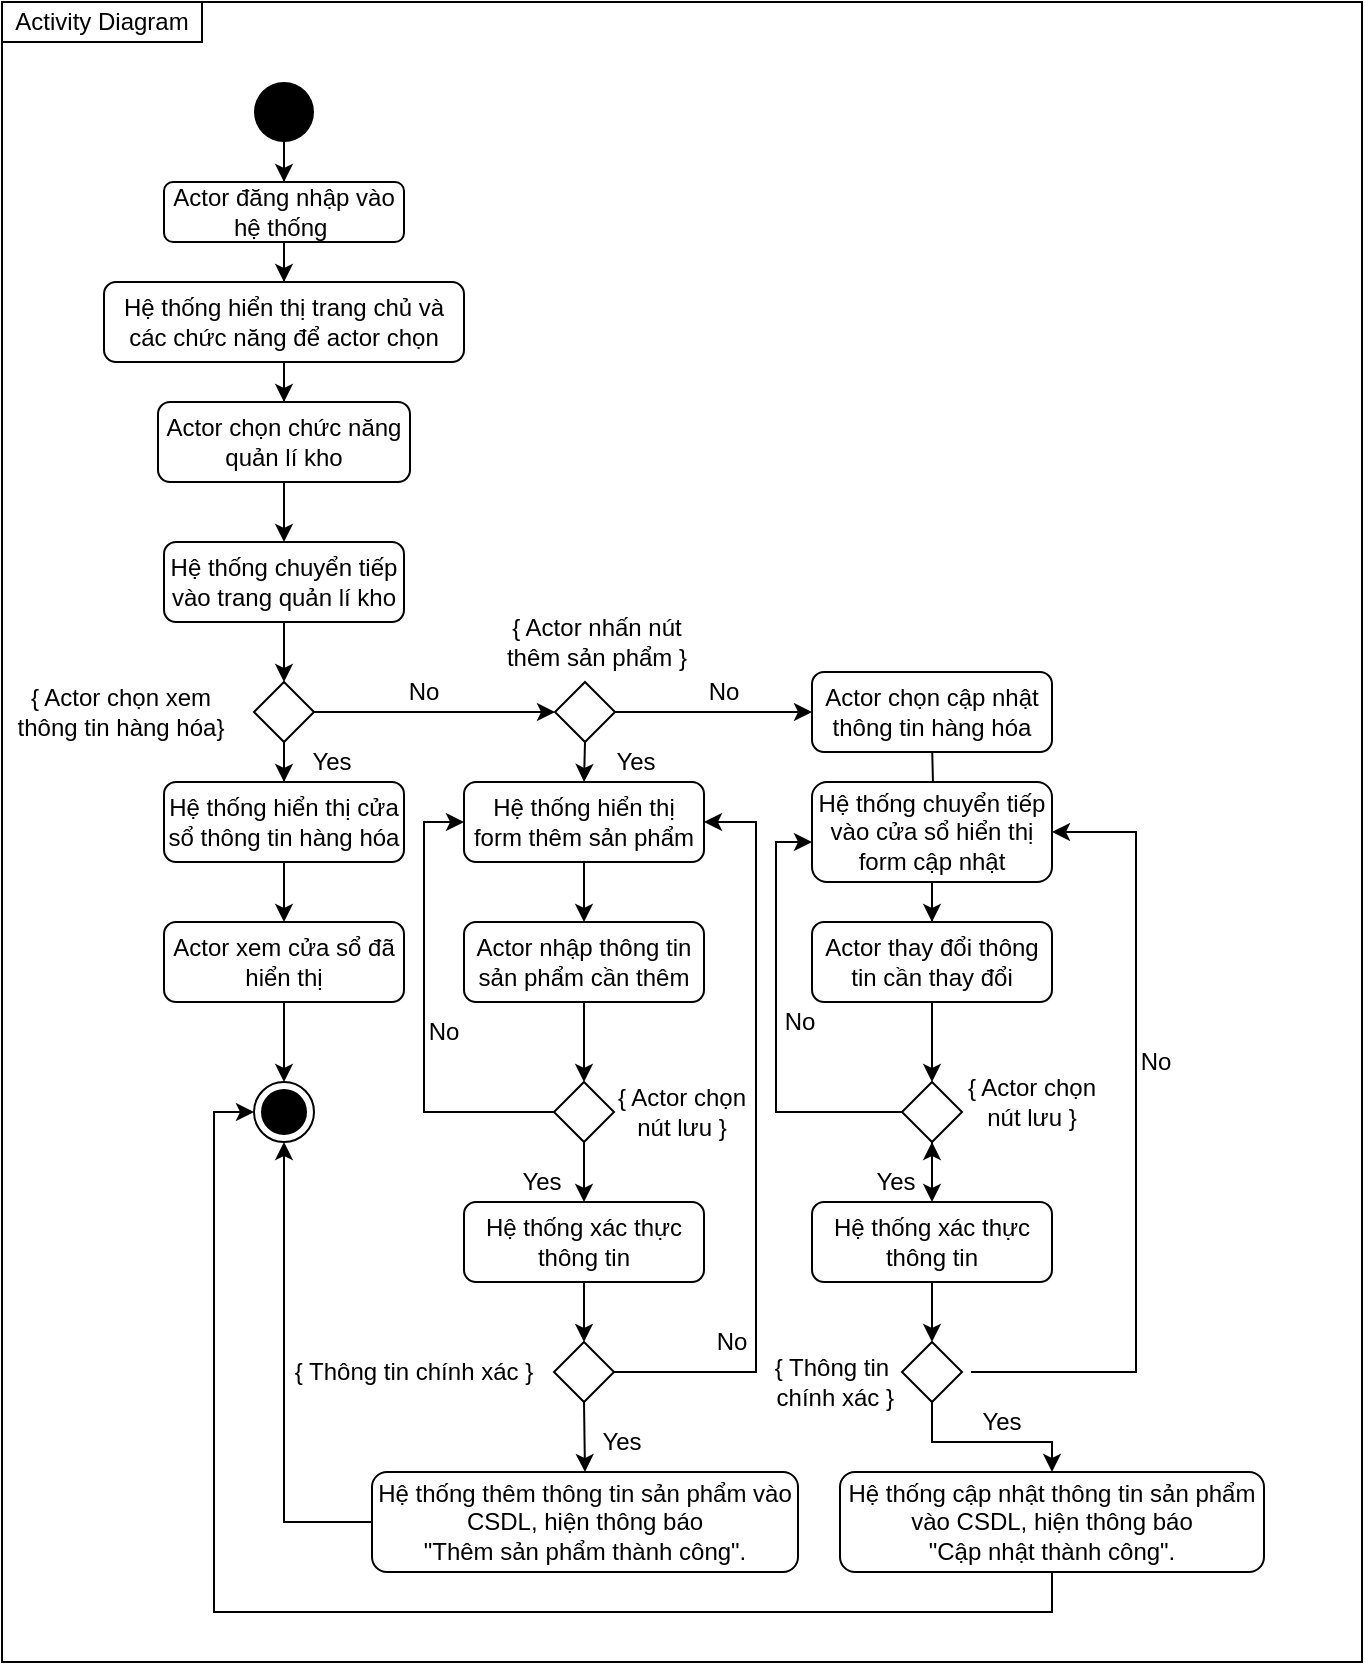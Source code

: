 <mxfile version="13.10.6" type="device"><diagram id="8Ww32ZL5sPfAUoPUIAYB" name="Page-1"><mxGraphModel dx="1497" dy="803" grid="0" gridSize="10" guides="1" tooltips="1" connect="1" arrows="1" fold="1" page="0" pageScale="1" pageWidth="827" pageHeight="1169" math="0" shadow="0"><root><mxCell id="0"/><mxCell id="1" parent="0"/><mxCell id="MKxpNq7imeg_opHLKaN6-1" value="" style="rounded=0;whiteSpace=wrap;html=1;fillColor=none;" vertex="1" parent="1"><mxGeometry x="53" y="20" width="680" height="830" as="geometry"/></mxCell><mxCell id="RTFFn_-OJI_hnDWkfSrS-42" value="" style="edgeStyle=orthogonalEdgeStyle;rounded=0;orthogonalLoop=1;jettySize=auto;html=1;" parent="1" source="RTFFn_-OJI_hnDWkfSrS-1" target="RTFFn_-OJI_hnDWkfSrS-2" edge="1"><mxGeometry relative="1" as="geometry"/></mxCell><mxCell id="RTFFn_-OJI_hnDWkfSrS-1" value="" style="ellipse;fillColor=#000000;strokeColor=none;" parent="1" vertex="1"><mxGeometry x="179" y="60" width="30" height="30" as="geometry"/></mxCell><mxCell id="RTFFn_-OJI_hnDWkfSrS-35" value="" style="edgeStyle=orthogonalEdgeStyle;rounded=0;orthogonalLoop=1;jettySize=auto;html=1;" parent="1" source="RTFFn_-OJI_hnDWkfSrS-2" target="RTFFn_-OJI_hnDWkfSrS-3" edge="1"><mxGeometry relative="1" as="geometry"/></mxCell><mxCell id="RTFFn_-OJI_hnDWkfSrS-2" value="Actor đăng nhập vào hệ thống&amp;nbsp;" style="rounded=1;whiteSpace=wrap;html=1;" parent="1" vertex="1"><mxGeometry x="134" y="110" width="120" height="30" as="geometry"/></mxCell><mxCell id="RTFFn_-OJI_hnDWkfSrS-43" value="" style="edgeStyle=orthogonalEdgeStyle;rounded=0;orthogonalLoop=1;jettySize=auto;html=1;" parent="1" source="RTFFn_-OJI_hnDWkfSrS-3" target="RTFFn_-OJI_hnDWkfSrS-4" edge="1"><mxGeometry relative="1" as="geometry"/></mxCell><mxCell id="RTFFn_-OJI_hnDWkfSrS-3" value="Hệ thống hiển thị trang chủ và các chức năng để actor chọn" style="rounded=1;whiteSpace=wrap;html=1;" parent="1" vertex="1"><mxGeometry x="104" y="160" width="180" height="40" as="geometry"/></mxCell><mxCell id="RTFFn_-OJI_hnDWkfSrS-44" value="" style="edgeStyle=orthogonalEdgeStyle;rounded=0;orthogonalLoop=1;jettySize=auto;html=1;" parent="1" source="RTFFn_-OJI_hnDWkfSrS-4" target="RTFFn_-OJI_hnDWkfSrS-5" edge="1"><mxGeometry relative="1" as="geometry"/></mxCell><mxCell id="RTFFn_-OJI_hnDWkfSrS-4" value="Actor chọn chức năng quản lí kho" style="rounded=1;whiteSpace=wrap;html=1;" parent="1" vertex="1"><mxGeometry x="131" y="220" width="126" height="40" as="geometry"/></mxCell><mxCell id="RTFFn_-OJI_hnDWkfSrS-46" style="edgeStyle=orthogonalEdgeStyle;rounded=0;orthogonalLoop=1;jettySize=auto;html=1;exitX=0.5;exitY=1;exitDx=0;exitDy=0;entryX=0.5;entryY=0;entryDx=0;entryDy=0;" parent="1" source="RTFFn_-OJI_hnDWkfSrS-5" target="RTFFn_-OJI_hnDWkfSrS-8" edge="1"><mxGeometry relative="1" as="geometry"/></mxCell><mxCell id="RTFFn_-OJI_hnDWkfSrS-5" value="Hệ thống chuyển tiếp vào trang quản lí kho" style="rounded=1;whiteSpace=wrap;html=1;" parent="1" vertex="1"><mxGeometry x="134" y="290" width="120" height="40" as="geometry"/></mxCell><mxCell id="RTFFn_-OJI_hnDWkfSrS-54" value="" style="edgeStyle=orthogonalEdgeStyle;rounded=0;orthogonalLoop=1;jettySize=auto;html=1;" parent="1" source="RTFFn_-OJI_hnDWkfSrS-6" target="RTFFn_-OJI_hnDWkfSrS-14" edge="1"><mxGeometry relative="1" as="geometry"/></mxCell><mxCell id="RTFFn_-OJI_hnDWkfSrS-6" value="Hệ thống hiển thị cửa sổ thông tin hàng hóa" style="rounded=1;whiteSpace=wrap;html=1;" parent="1" vertex="1"><mxGeometry x="134" y="410" width="120" height="40" as="geometry"/></mxCell><mxCell id="RTFFn_-OJI_hnDWkfSrS-47" value="" style="edgeStyle=orthogonalEdgeStyle;rounded=0;orthogonalLoop=1;jettySize=auto;html=1;" parent="1" source="RTFFn_-OJI_hnDWkfSrS-8" target="RTFFn_-OJI_hnDWkfSrS-6" edge="1"><mxGeometry relative="1" as="geometry"/></mxCell><mxCell id="RTFFn_-OJI_hnDWkfSrS-48" style="edgeStyle=orthogonalEdgeStyle;rounded=0;orthogonalLoop=1;jettySize=auto;html=1;exitX=1;exitY=0.5;exitDx=0;exitDy=0;entryX=0;entryY=0.5;entryDx=0;entryDy=0;" parent="1" source="RTFFn_-OJI_hnDWkfSrS-8" target="RTFFn_-OJI_hnDWkfSrS-11" edge="1"><mxGeometry relative="1" as="geometry"/></mxCell><mxCell id="RTFFn_-OJI_hnDWkfSrS-8" value="" style="rhombus;" parent="1" vertex="1"><mxGeometry x="179" y="360" width="30" height="30" as="geometry"/></mxCell><mxCell id="RTFFn_-OJI_hnDWkfSrS-9" value="{ Actor chọn xem thông tin hàng hóa}" style="text;html=1;strokeColor=none;fillColor=none;align=center;verticalAlign=middle;whiteSpace=wrap;rounded=0;" parent="1" vertex="1"><mxGeometry x="56" y="360" width="113" height="30" as="geometry"/></mxCell><mxCell id="RTFFn_-OJI_hnDWkfSrS-52" style="edgeStyle=orthogonalEdgeStyle;rounded=0;orthogonalLoop=1;jettySize=auto;html=1;exitX=1;exitY=0.5;exitDx=0;exitDy=0;entryX=0;entryY=0.5;entryDx=0;entryDy=0;" parent="1" source="RTFFn_-OJI_hnDWkfSrS-11" target="RTFFn_-OJI_hnDWkfSrS-88" edge="1"><mxGeometry relative="1" as="geometry"><mxPoint x="440" y="375" as="targetPoint"/></mxGeometry></mxCell><mxCell id="RTFFn_-OJI_hnDWkfSrS-86" style="edgeStyle=orthogonalEdgeStyle;rounded=0;orthogonalLoop=1;jettySize=auto;html=1;exitX=0.5;exitY=1;exitDx=0;exitDy=0;entryX=0.5;entryY=0;entryDx=0;entryDy=0;" parent="1" source="RTFFn_-OJI_hnDWkfSrS-11" target="RTFFn_-OJI_hnDWkfSrS-16" edge="1"><mxGeometry relative="1" as="geometry"/></mxCell><mxCell id="RTFFn_-OJI_hnDWkfSrS-11" value="" style="rhombus;" parent="1" vertex="1"><mxGeometry x="329.5" y="360" width="30" height="30" as="geometry"/></mxCell><mxCell id="RTFFn_-OJI_hnDWkfSrS-53" value="" style="edgeStyle=orthogonalEdgeStyle;rounded=0;orthogonalLoop=1;jettySize=auto;html=1;" parent="1" target="RTFFn_-OJI_hnDWkfSrS-23" edge="1"><mxGeometry relative="1" as="geometry"><mxPoint x="518" y="390" as="sourcePoint"/></mxGeometry></mxCell><mxCell id="RTFFn_-OJI_hnDWkfSrS-55" value="" style="edgeStyle=orthogonalEdgeStyle;rounded=0;orthogonalLoop=1;jettySize=auto;html=1;" parent="1" source="RTFFn_-OJI_hnDWkfSrS-14" target="RTFFn_-OJI_hnDWkfSrS-15" edge="1"><mxGeometry relative="1" as="geometry"/></mxCell><mxCell id="RTFFn_-OJI_hnDWkfSrS-14" value="Actor xem cửa sổ đã hiển thị" style="rounded=1;whiteSpace=wrap;html=1;" parent="1" vertex="1"><mxGeometry x="134" y="480" width="120" height="40" as="geometry"/></mxCell><mxCell id="RTFFn_-OJI_hnDWkfSrS-15" value="" style="ellipse;html=1;shape=endState;fillColor=#000000;strokeColor=#000000;" parent="1" vertex="1"><mxGeometry x="179" y="560" width="30" height="30" as="geometry"/></mxCell><mxCell id="RTFFn_-OJI_hnDWkfSrS-56" value="" style="edgeStyle=orthogonalEdgeStyle;rounded=0;orthogonalLoop=1;jettySize=auto;html=1;" parent="1" source="RTFFn_-OJI_hnDWkfSrS-16" target="RTFFn_-OJI_hnDWkfSrS-18" edge="1"><mxGeometry relative="1" as="geometry"/></mxCell><mxCell id="RTFFn_-OJI_hnDWkfSrS-16" value="Hệ thống hiển thị form thêm sản phẩm" style="rounded=1;whiteSpace=wrap;html=1;" parent="1" vertex="1"><mxGeometry x="284" y="410" width="120" height="40" as="geometry"/></mxCell><mxCell id="RTFFn_-OJI_hnDWkfSrS-17" value="{ Actor nhấn nút thêm sản phẩm }" style="text;html=1;strokeColor=none;fillColor=none;align=center;verticalAlign=middle;whiteSpace=wrap;rounded=0;" parent="1" vertex="1"><mxGeometry x="302.5" y="340" width="95" as="geometry"/></mxCell><mxCell id="RTFFn_-OJI_hnDWkfSrS-58" style="edgeStyle=orthogonalEdgeStyle;rounded=0;orthogonalLoop=1;jettySize=auto;html=1;exitX=0.5;exitY=1;exitDx=0;exitDy=0;entryX=0.5;entryY=0;entryDx=0;entryDy=0;" parent="1" source="RTFFn_-OJI_hnDWkfSrS-18" target="RTFFn_-OJI_hnDWkfSrS-34" edge="1"><mxGeometry relative="1" as="geometry"/></mxCell><mxCell id="RTFFn_-OJI_hnDWkfSrS-18" value="Actor nhập thông tin sản phẩm cần thêm" style="rounded=1;whiteSpace=wrap;html=1;" parent="1" vertex="1"><mxGeometry x="284" y="480" width="120" height="40" as="geometry"/></mxCell><mxCell id="RTFFn_-OJI_hnDWkfSrS-72" style="edgeStyle=orthogonalEdgeStyle;rounded=0;orthogonalLoop=1;jettySize=auto;html=1;exitX=0;exitY=0.5;exitDx=0;exitDy=0;entryX=0.5;entryY=1;entryDx=0;entryDy=0;" parent="1" source="RTFFn_-OJI_hnDWkfSrS-20" target="RTFFn_-OJI_hnDWkfSrS-15" edge="1"><mxGeometry relative="1" as="geometry"/></mxCell><mxCell id="RTFFn_-OJI_hnDWkfSrS-20" value="Hệ thống thêm thông tin sản phẩm vào CSDL, hiện thông báo &lt;br&gt;&quot;Thêm sản phẩm thành công&quot;." style="rounded=1;whiteSpace=wrap;html=1;" parent="1" vertex="1"><mxGeometry x="238" y="755" width="213" height="50" as="geometry"/></mxCell><mxCell id="RTFFn_-OJI_hnDWkfSrS-66" value="" style="edgeStyle=orthogonalEdgeStyle;rounded=0;orthogonalLoop=1;jettySize=auto;html=1;" parent="1" source="RTFFn_-OJI_hnDWkfSrS-23" target="RTFFn_-OJI_hnDWkfSrS-24" edge="1"><mxGeometry relative="1" as="geometry"/></mxCell><mxCell id="RTFFn_-OJI_hnDWkfSrS-23" value="Hệ thống chuyển tiếp vào cửa sổ hiển thị form cập nhật" style="rounded=1;whiteSpace=wrap;html=1;" parent="1" vertex="1"><mxGeometry x="458" y="410" width="120" height="50" as="geometry"/></mxCell><mxCell id="RTFFn_-OJI_hnDWkfSrS-67" value="" style="edgeStyle=orthogonalEdgeStyle;rounded=0;orthogonalLoop=1;jettySize=auto;html=1;" parent="1" source="RTFFn_-OJI_hnDWkfSrS-73" edge="1"><mxGeometry relative="1" as="geometry"><mxPoint x="518" y="590" as="targetPoint"/></mxGeometry></mxCell><mxCell id="RTFFn_-OJI_hnDWkfSrS-24" value="Actor thay đổi thông tin cần thay đổi" style="rounded=1;whiteSpace=wrap;html=1;" parent="1" vertex="1"><mxGeometry x="458" y="480" width="120" height="40" as="geometry"/></mxCell><mxCell id="RTFFn_-OJI_hnDWkfSrS-68" value="" style="edgeStyle=orthogonalEdgeStyle;rounded=0;orthogonalLoop=1;jettySize=auto;html=1;exitX=0.5;exitY=1;exitDx=0;exitDy=0;" parent="1" source="RTFFn_-OJI_hnDWkfSrS-73" target="RTFFn_-OJI_hnDWkfSrS-30" edge="1"><mxGeometry relative="1" as="geometry"><mxPoint x="518" y="650" as="sourcePoint"/></mxGeometry></mxCell><mxCell id="RTFFn_-OJI_hnDWkfSrS-63" style="edgeStyle=orthogonalEdgeStyle;rounded=0;orthogonalLoop=1;jettySize=auto;html=1;exitX=0.5;exitY=1;exitDx=0;exitDy=0;entryX=0.5;entryY=0;entryDx=0;entryDy=0;" parent="1" source="RTFFn_-OJI_hnDWkfSrS-26" target="RTFFn_-OJI_hnDWkfSrS-27" edge="1"><mxGeometry relative="1" as="geometry"/></mxCell><mxCell id="RTFFn_-OJI_hnDWkfSrS-26" value="Hệ thống xác thực thông tin" style="rounded=1;whiteSpace=wrap;html=1;" parent="1" vertex="1"><mxGeometry x="284" y="620" width="120" height="40" as="geometry"/></mxCell><mxCell id="RTFFn_-OJI_hnDWkfSrS-64" style="edgeStyle=orthogonalEdgeStyle;rounded=0;orthogonalLoop=1;jettySize=auto;html=1;exitX=0.5;exitY=1;exitDx=0;exitDy=0;entryX=0.5;entryY=0;entryDx=0;entryDy=0;" parent="1" source="RTFFn_-OJI_hnDWkfSrS-27" target="RTFFn_-OJI_hnDWkfSrS-20" edge="1"><mxGeometry relative="1" as="geometry"/></mxCell><mxCell id="RTFFn_-OJI_hnDWkfSrS-65" style="edgeStyle=orthogonalEdgeStyle;rounded=0;orthogonalLoop=1;jettySize=auto;html=1;exitX=1;exitY=0.5;exitDx=0;exitDy=0;entryX=1;entryY=0.5;entryDx=0;entryDy=0;" parent="1" source="RTFFn_-OJI_hnDWkfSrS-27" target="RTFFn_-OJI_hnDWkfSrS-16" edge="1"><mxGeometry relative="1" as="geometry"><Array as="points"><mxPoint x="430" y="705"/><mxPoint x="430" y="430"/></Array></mxGeometry></mxCell><mxCell id="RTFFn_-OJI_hnDWkfSrS-27" value="" style="rhombus;" parent="1" vertex="1"><mxGeometry x="329" y="690" width="30" height="30" as="geometry"/></mxCell><mxCell id="RTFFn_-OJI_hnDWkfSrS-28" value="{ Thông tin chính xác }" style="text;html=1;strokeColor=none;fillColor=none;align=center;verticalAlign=middle;whiteSpace=wrap;rounded=0;" parent="1" vertex="1"><mxGeometry x="189" y="695" width="140" height="20" as="geometry"/></mxCell><mxCell id="RTFFn_-OJI_hnDWkfSrS-69" style="edgeStyle=orthogonalEdgeStyle;rounded=0;orthogonalLoop=1;jettySize=auto;html=1;exitX=0.5;exitY=1;exitDx=0;exitDy=0;entryX=0.5;entryY=0;entryDx=0;entryDy=0;" parent="1" source="RTFFn_-OJI_hnDWkfSrS-30" target="RTFFn_-OJI_hnDWkfSrS-31" edge="1"><mxGeometry relative="1" as="geometry"/></mxCell><mxCell id="RTFFn_-OJI_hnDWkfSrS-30" value="Hệ thống xác thực thông tin" style="rounded=1;whiteSpace=wrap;html=1;" parent="1" vertex="1"><mxGeometry x="458" y="620" width="120" height="40" as="geometry"/></mxCell><mxCell id="RTFFn_-OJI_hnDWkfSrS-70" value="" style="edgeStyle=orthogonalEdgeStyle;rounded=0;orthogonalLoop=1;jettySize=auto;html=1;" parent="1" source="RTFFn_-OJI_hnDWkfSrS-31" target="RTFFn_-OJI_hnDWkfSrS-33" edge="1"><mxGeometry relative="1" as="geometry"><Array as="points"><mxPoint x="518" y="740"/><mxPoint x="578" y="740"/></Array></mxGeometry></mxCell><mxCell id="RTFFn_-OJI_hnDWkfSrS-31" value="" style="rhombus;" parent="1" vertex="1"><mxGeometry x="503" y="690" width="30" height="30" as="geometry"/></mxCell><mxCell id="RTFFn_-OJI_hnDWkfSrS-32" value="{ Thông tin&lt;br&gt;&amp;nbsp;chính xác }" style="text;html=1;strokeColor=none;fillColor=none;align=center;verticalAlign=middle;whiteSpace=wrap;rounded=0;" parent="1" vertex="1"><mxGeometry x="397.5" y="700" width="140" height="20" as="geometry"/></mxCell><mxCell id="RTFFn_-OJI_hnDWkfSrS-79" style="edgeStyle=orthogonalEdgeStyle;rounded=0;orthogonalLoop=1;jettySize=auto;html=1;exitX=0.5;exitY=1;exitDx=0;exitDy=0;entryX=0;entryY=0.5;entryDx=0;entryDy=0;" parent="1" source="RTFFn_-OJI_hnDWkfSrS-33" target="RTFFn_-OJI_hnDWkfSrS-15" edge="1"><mxGeometry relative="1" as="geometry"/></mxCell><mxCell id="RTFFn_-OJI_hnDWkfSrS-80" style="edgeStyle=orthogonalEdgeStyle;rounded=0;orthogonalLoop=1;jettySize=auto;html=1;entryX=1;entryY=0.5;entryDx=0;entryDy=0;exitX=1;exitY=0.25;exitDx=0;exitDy=0;" parent="1" source="RTFFn_-OJI_hnDWkfSrS-32" target="RTFFn_-OJI_hnDWkfSrS-23" edge="1"><mxGeometry relative="1" as="geometry"><mxPoint x="700" y="710" as="sourcePoint"/><Array as="points"><mxPoint x="620" y="705"/><mxPoint x="620" y="435"/></Array></mxGeometry></mxCell><mxCell id="RTFFn_-OJI_hnDWkfSrS-33" value="Hệ thống cập nhật thông tin sản phẩm vào CSDL, hiện thông báo &lt;br&gt;&quot;Cập nhật thành công&quot;." style="rounded=1;whiteSpace=wrap;html=1;" parent="1" vertex="1"><mxGeometry x="472" y="755" width="212" height="50" as="geometry"/></mxCell><mxCell id="RTFFn_-OJI_hnDWkfSrS-60" style="edgeStyle=orthogonalEdgeStyle;rounded=0;orthogonalLoop=1;jettySize=auto;html=1;exitX=0;exitY=0.5;exitDx=0;exitDy=0;entryX=0;entryY=0.5;entryDx=0;entryDy=0;" parent="1" source="RTFFn_-OJI_hnDWkfSrS-34" target="RTFFn_-OJI_hnDWkfSrS-16" edge="1"><mxGeometry relative="1" as="geometry"/></mxCell><mxCell id="RTFFn_-OJI_hnDWkfSrS-61" value="" style="edgeStyle=orthogonalEdgeStyle;rounded=0;orthogonalLoop=1;jettySize=auto;html=1;" parent="1" source="RTFFn_-OJI_hnDWkfSrS-34" target="RTFFn_-OJI_hnDWkfSrS-26" edge="1"><mxGeometry relative="1" as="geometry"/></mxCell><mxCell id="RTFFn_-OJI_hnDWkfSrS-34" value="" style="rhombus;" parent="1" vertex="1"><mxGeometry x="329" y="560" width="30" height="30" as="geometry"/></mxCell><mxCell id="RTFFn_-OJI_hnDWkfSrS-37" value="{ Actor chọn &lt;br&gt;nút lưu }" style="text;html=1;strokeColor=none;fillColor=none;align=center;verticalAlign=middle;whiteSpace=wrap;rounded=0;" parent="1" vertex="1"><mxGeometry x="335" y="565" width="116" height="20" as="geometry"/></mxCell><mxCell id="RTFFn_-OJI_hnDWkfSrS-74" value="{ Actor chọn &lt;br&gt;nút lưu }" style="text;html=1;strokeColor=none;fillColor=none;align=center;verticalAlign=middle;whiteSpace=wrap;rounded=0;" parent="1" vertex="1"><mxGeometry x="510" y="560" width="116" height="20" as="geometry"/></mxCell><mxCell id="RTFFn_-OJI_hnDWkfSrS-76" style="edgeStyle=orthogonalEdgeStyle;rounded=0;orthogonalLoop=1;jettySize=auto;html=1;exitX=0;exitY=0.5;exitDx=0;exitDy=0;" parent="1" source="RTFFn_-OJI_hnDWkfSrS-73" edge="1"><mxGeometry relative="1" as="geometry"><mxPoint x="503" y="605" as="sourcePoint"/><mxPoint x="458" y="440" as="targetPoint"/><Array as="points"><mxPoint x="440" y="575"/><mxPoint x="440" y="440"/></Array></mxGeometry></mxCell><mxCell id="RTFFn_-OJI_hnDWkfSrS-73" value="" style="rhombus;" parent="1" vertex="1"><mxGeometry x="503" y="560" width="30" height="30" as="geometry"/></mxCell><mxCell id="RTFFn_-OJI_hnDWkfSrS-77" value="" style="edgeStyle=orthogonalEdgeStyle;rounded=0;orthogonalLoop=1;jettySize=auto;html=1;" parent="1" source="RTFFn_-OJI_hnDWkfSrS-24" target="RTFFn_-OJI_hnDWkfSrS-73" edge="1"><mxGeometry relative="1" as="geometry"><mxPoint x="518" y="520" as="sourcePoint"/><mxPoint x="518" y="590" as="targetPoint"/></mxGeometry></mxCell><mxCell id="RTFFn_-OJI_hnDWkfSrS-82" value="No" style="text;html=1;strokeColor=none;fillColor=none;align=center;verticalAlign=middle;whiteSpace=wrap;rounded=0;" parent="1" vertex="1"><mxGeometry x="397.5" y="680" width="40" height="20" as="geometry"/></mxCell><mxCell id="RTFFn_-OJI_hnDWkfSrS-83" value="Yes" style="text;html=1;strokeColor=none;fillColor=none;align=center;verticalAlign=middle;whiteSpace=wrap;rounded=0;" parent="1" vertex="1"><mxGeometry x="198" y="390" width="40" height="20" as="geometry"/></mxCell><mxCell id="RTFFn_-OJI_hnDWkfSrS-84" value="Yes" style="text;html=1;strokeColor=none;fillColor=none;align=center;verticalAlign=middle;whiteSpace=wrap;rounded=0;" parent="1" vertex="1"><mxGeometry x="350" y="390" width="40" height="20" as="geometry"/></mxCell><mxCell id="RTFFn_-OJI_hnDWkfSrS-88" value="&lt;span&gt;Actor chọn cập nhật thông tin hàng hóa&lt;/span&gt;" style="rounded=1;whiteSpace=wrap;html=1;" parent="1" vertex="1"><mxGeometry x="458" y="355" width="120" height="40" as="geometry"/></mxCell><mxCell id="RTFFn_-OJI_hnDWkfSrS-90" value="Yes" style="text;html=1;strokeColor=none;fillColor=none;align=center;verticalAlign=middle;whiteSpace=wrap;rounded=0;" parent="1" vertex="1"><mxGeometry x="302.5" y="600" width="40" height="20" as="geometry"/></mxCell><mxCell id="RTFFn_-OJI_hnDWkfSrS-92" value="Yes" style="text;html=1;strokeColor=none;fillColor=none;align=center;verticalAlign=middle;whiteSpace=wrap;rounded=0;" parent="1" vertex="1"><mxGeometry x="480" y="600" width="40" height="20" as="geometry"/></mxCell><mxCell id="RTFFn_-OJI_hnDWkfSrS-93" value="Yes" style="text;html=1;strokeColor=none;fillColor=none;align=center;verticalAlign=middle;whiteSpace=wrap;rounded=0;" parent="1" vertex="1"><mxGeometry x="533" y="720" width="40" height="20" as="geometry"/></mxCell><mxCell id="RTFFn_-OJI_hnDWkfSrS-94" value="Yes" style="text;html=1;strokeColor=none;fillColor=none;align=center;verticalAlign=middle;whiteSpace=wrap;rounded=0;" parent="1" vertex="1"><mxGeometry x="342.5" y="730" width="40" height="20" as="geometry"/></mxCell><mxCell id="RTFFn_-OJI_hnDWkfSrS-95" value="No" style="text;html=1;strokeColor=none;fillColor=none;align=center;verticalAlign=middle;whiteSpace=wrap;rounded=0;" parent="1" vertex="1"><mxGeometry x="244" y="355" width="40" height="20" as="geometry"/></mxCell><mxCell id="RTFFn_-OJI_hnDWkfSrS-96" value="No" style="text;html=1;strokeColor=none;fillColor=none;align=center;verticalAlign=middle;whiteSpace=wrap;rounded=0;" parent="1" vertex="1"><mxGeometry x="394" y="355" width="40" height="20" as="geometry"/></mxCell><mxCell id="RTFFn_-OJI_hnDWkfSrS-97" value="No" style="text;html=1;strokeColor=none;fillColor=none;align=center;verticalAlign=middle;whiteSpace=wrap;rounded=0;" parent="1" vertex="1"><mxGeometry x="610" y="540" width="40" height="20" as="geometry"/></mxCell><mxCell id="RTFFn_-OJI_hnDWkfSrS-98" value="No" style="text;html=1;strokeColor=none;fillColor=none;align=center;verticalAlign=middle;whiteSpace=wrap;rounded=0;" parent="1" vertex="1"><mxGeometry x="254" y="525" width="40" height="20" as="geometry"/></mxCell><mxCell id="RTFFn_-OJI_hnDWkfSrS-99" value="No" style="text;html=1;strokeColor=none;fillColor=none;align=center;verticalAlign=middle;whiteSpace=wrap;rounded=0;" parent="1" vertex="1"><mxGeometry x="432" y="520" width="40" height="20" as="geometry"/></mxCell><mxCell id="MKxpNq7imeg_opHLKaN6-2" value="Activity Diagram" style="rounded=0;whiteSpace=wrap;html=1;fillColor=none;" vertex="1" parent="1"><mxGeometry x="53" y="20" width="100" height="20" as="geometry"/></mxCell></root></mxGraphModel></diagram></mxfile>